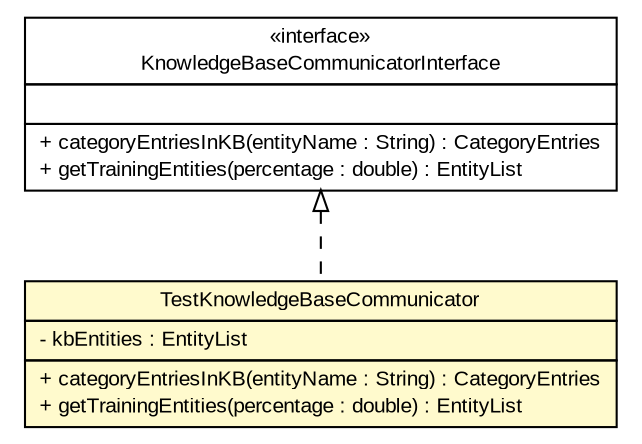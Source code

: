 #!/usr/local/bin/dot
#
# Class diagram 
# Generated by UMLGraph version 5.2 (http://www.umlgraph.org/)
#

digraph G {
	edge [fontname="arial",fontsize=10,labelfontname="arial",labelfontsize=10];
	node [fontname="arial",fontsize=10,shape=plaintext];
	nodesep=0.25;
	ranksep=0.5;
	// tud.iir.tagging.TestKnowledgeBaseCommunicator
	c52955 [label=<<table title="tud.iir.tagging.TestKnowledgeBaseCommunicator" border="0" cellborder="1" cellspacing="0" cellpadding="2" port="p" bgcolor="lemonChiffon" href="./TestKnowledgeBaseCommunicator.html">
		<tr><td><table border="0" cellspacing="0" cellpadding="1">
<tr><td align="center" balign="center"> TestKnowledgeBaseCommunicator </td></tr>
		</table></td></tr>
		<tr><td><table border="0" cellspacing="0" cellpadding="1">
<tr><td align="left" balign="left"> - kbEntities : EntityList </td></tr>
		</table></td></tr>
		<tr><td><table border="0" cellspacing="0" cellpadding="1">
<tr><td align="left" balign="left"> + categoryEntriesInKB(entityName : String) : CategoryEntries </td></tr>
<tr><td align="left" balign="left"> + getTrainingEntities(percentage : double) : EntityList </td></tr>
		</table></td></tr>
		</table>>, fontname="arial", fontcolor="black", fontsize=10.0];
	// tud.iir.tagging.KnowledgeBaseCommunicatorInterface
	c52961 [label=<<table title="tud.iir.tagging.KnowledgeBaseCommunicatorInterface" border="0" cellborder="1" cellspacing="0" cellpadding="2" port="p" href="./KnowledgeBaseCommunicatorInterface.html">
		<tr><td><table border="0" cellspacing="0" cellpadding="1">
<tr><td align="center" balign="center"> &#171;interface&#187; </td></tr>
<tr><td align="center" balign="center"> KnowledgeBaseCommunicatorInterface </td></tr>
		</table></td></tr>
		<tr><td><table border="0" cellspacing="0" cellpadding="1">
<tr><td align="left" balign="left">  </td></tr>
		</table></td></tr>
		<tr><td><table border="0" cellspacing="0" cellpadding="1">
<tr><td align="left" balign="left"> + categoryEntriesInKB(entityName : String) : CategoryEntries </td></tr>
<tr><td align="left" balign="left"> + getTrainingEntities(percentage : double) : EntityList </td></tr>
		</table></td></tr>
		</table>>, fontname="arial", fontcolor="black", fontsize=10.0];
	//tud.iir.tagging.TestKnowledgeBaseCommunicator implements tud.iir.tagging.KnowledgeBaseCommunicatorInterface
	c52961:p -> c52955:p [dir=back,arrowtail=empty,style=dashed];
}

